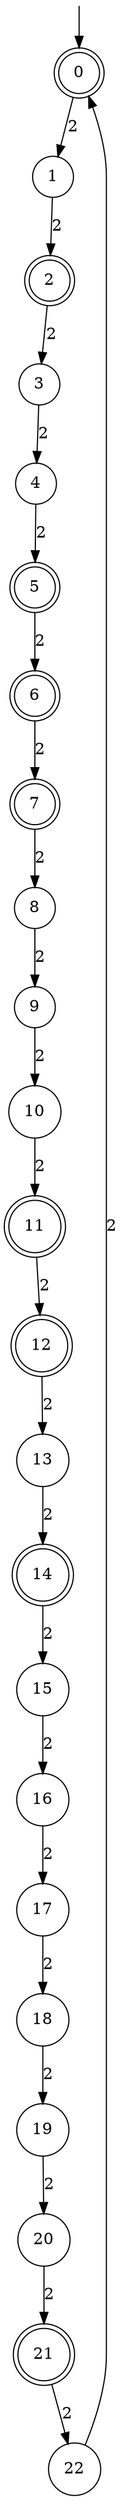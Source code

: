 digraph g {

	s0 [shape="doublecircle" label="0"];
	s1 [shape="circle" label="1"];
	s2 [shape="doublecircle" label="2"];
	s3 [shape="circle" label="3"];
	s4 [shape="circle" label="4"];
	s5 [shape="doublecircle" label="5"];
	s6 [shape="doublecircle" label="6"];
	s7 [shape="doublecircle" label="7"];
	s8 [shape="circle" label="8"];
	s9 [shape="circle" label="9"];
	s10 [shape="circle" label="10"];
	s11 [shape="doublecircle" label="11"];
	s12 [shape="doublecircle" label="12"];
	s13 [shape="circle" label="13"];
	s14 [shape="doublecircle" label="14"];
	s15 [shape="circle" label="15"];
	s16 [shape="circle" label="16"];
	s17 [shape="circle" label="17"];
	s18 [shape="circle" label="18"];
	s19 [shape="circle" label="19"];
	s20 [shape="circle" label="20"];
	s21 [shape="doublecircle" label="21"];
	s22 [shape="circle" label="22"];
	s0 -> s1 [label="2"];
	s1 -> s2 [label="2"];
	s2 -> s3 [label="2"];
	s3 -> s4 [label="2"];
	s4 -> s5 [label="2"];
	s5 -> s6 [label="2"];
	s6 -> s7 [label="2"];
	s7 -> s8 [label="2"];
	s8 -> s9 [label="2"];
	s9 -> s10 [label="2"];
	s10 -> s11 [label="2"];
	s11 -> s12 [label="2"];
	s12 -> s13 [label="2"];
	s13 -> s14 [label="2"];
	s14 -> s15 [label="2"];
	s15 -> s16 [label="2"];
	s16 -> s17 [label="2"];
	s17 -> s18 [label="2"];
	s18 -> s19 [label="2"];
	s19 -> s20 [label="2"];
	s20 -> s21 [label="2"];
	s21 -> s22 [label="2"];
	s22 -> s0 [label="2"];

__start0 [label="" shape="none" width="0" height="0"];
__start0 -> s0;

}
